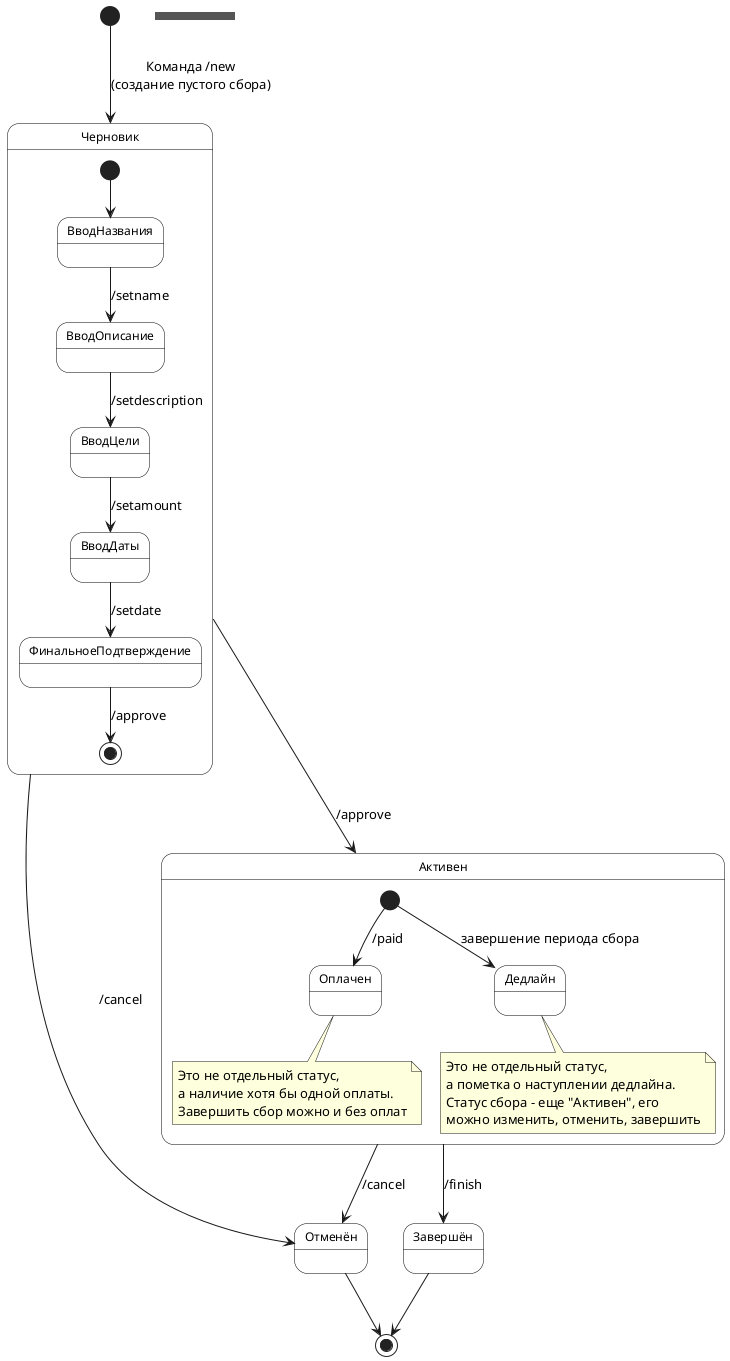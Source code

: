 @startuml
' Диаграмма состояний одного сбора

' Устанавливаем стиль отображения
skinparam state {
  BackgroundColor White
  BorderColor Black
  FontSize 12
}

' Начальное состояние
[*] --> Черновик : Команда /new\n(создание пустого сбора)
' Комментарий: Когда пользователь запускает /new, создаётся черновой сбор с chat_id, user_id и датой создания

state Черновик {

  [*] --> ВводНазвания
  ВводНазвания --> ВводОписание : /setname
  ВводОписание --> ВводЦели : /setdescription
  ВводЦели --> ВводДаты : /setamount
  ВводДаты --> ФинальноеПодтверждение : /setdate
ФинальноеПодтверждение --> [*] : /approve


}
state fork_cancel <<fork>>
  ' Команда отмены создания (или кнопка "отменить создание")
  Черновик --> Отменён : /cancel

Черновик --> Активен : /approve

state Активен {
[*] --> Оплачен : /paid
note bottom of Оплачен : Это не отдельный статус, \nа наличие хотя бы одной оплаты. \nЗавершить сбор можно и без оплат

[*] --> Дедлайн : завершение периода сбора
note bottom of Дедлайн : Это не отдельный статус, \nа пометка о наступлении дедлайна. \nСтатус сбора - еще "Активен", его \nможно изменить, отменить, завершить
}
' Комментарий: После ввода всех параметров сбор становится активным
Активен --> Завершён : /finish
Активен --> Отменён : /cancel



' Комментарий: Завершённый или отменённый сбор нельзя больше редактировать или оплачивать
Завершён --> [*]
Отменён --> [*]


@enduml

